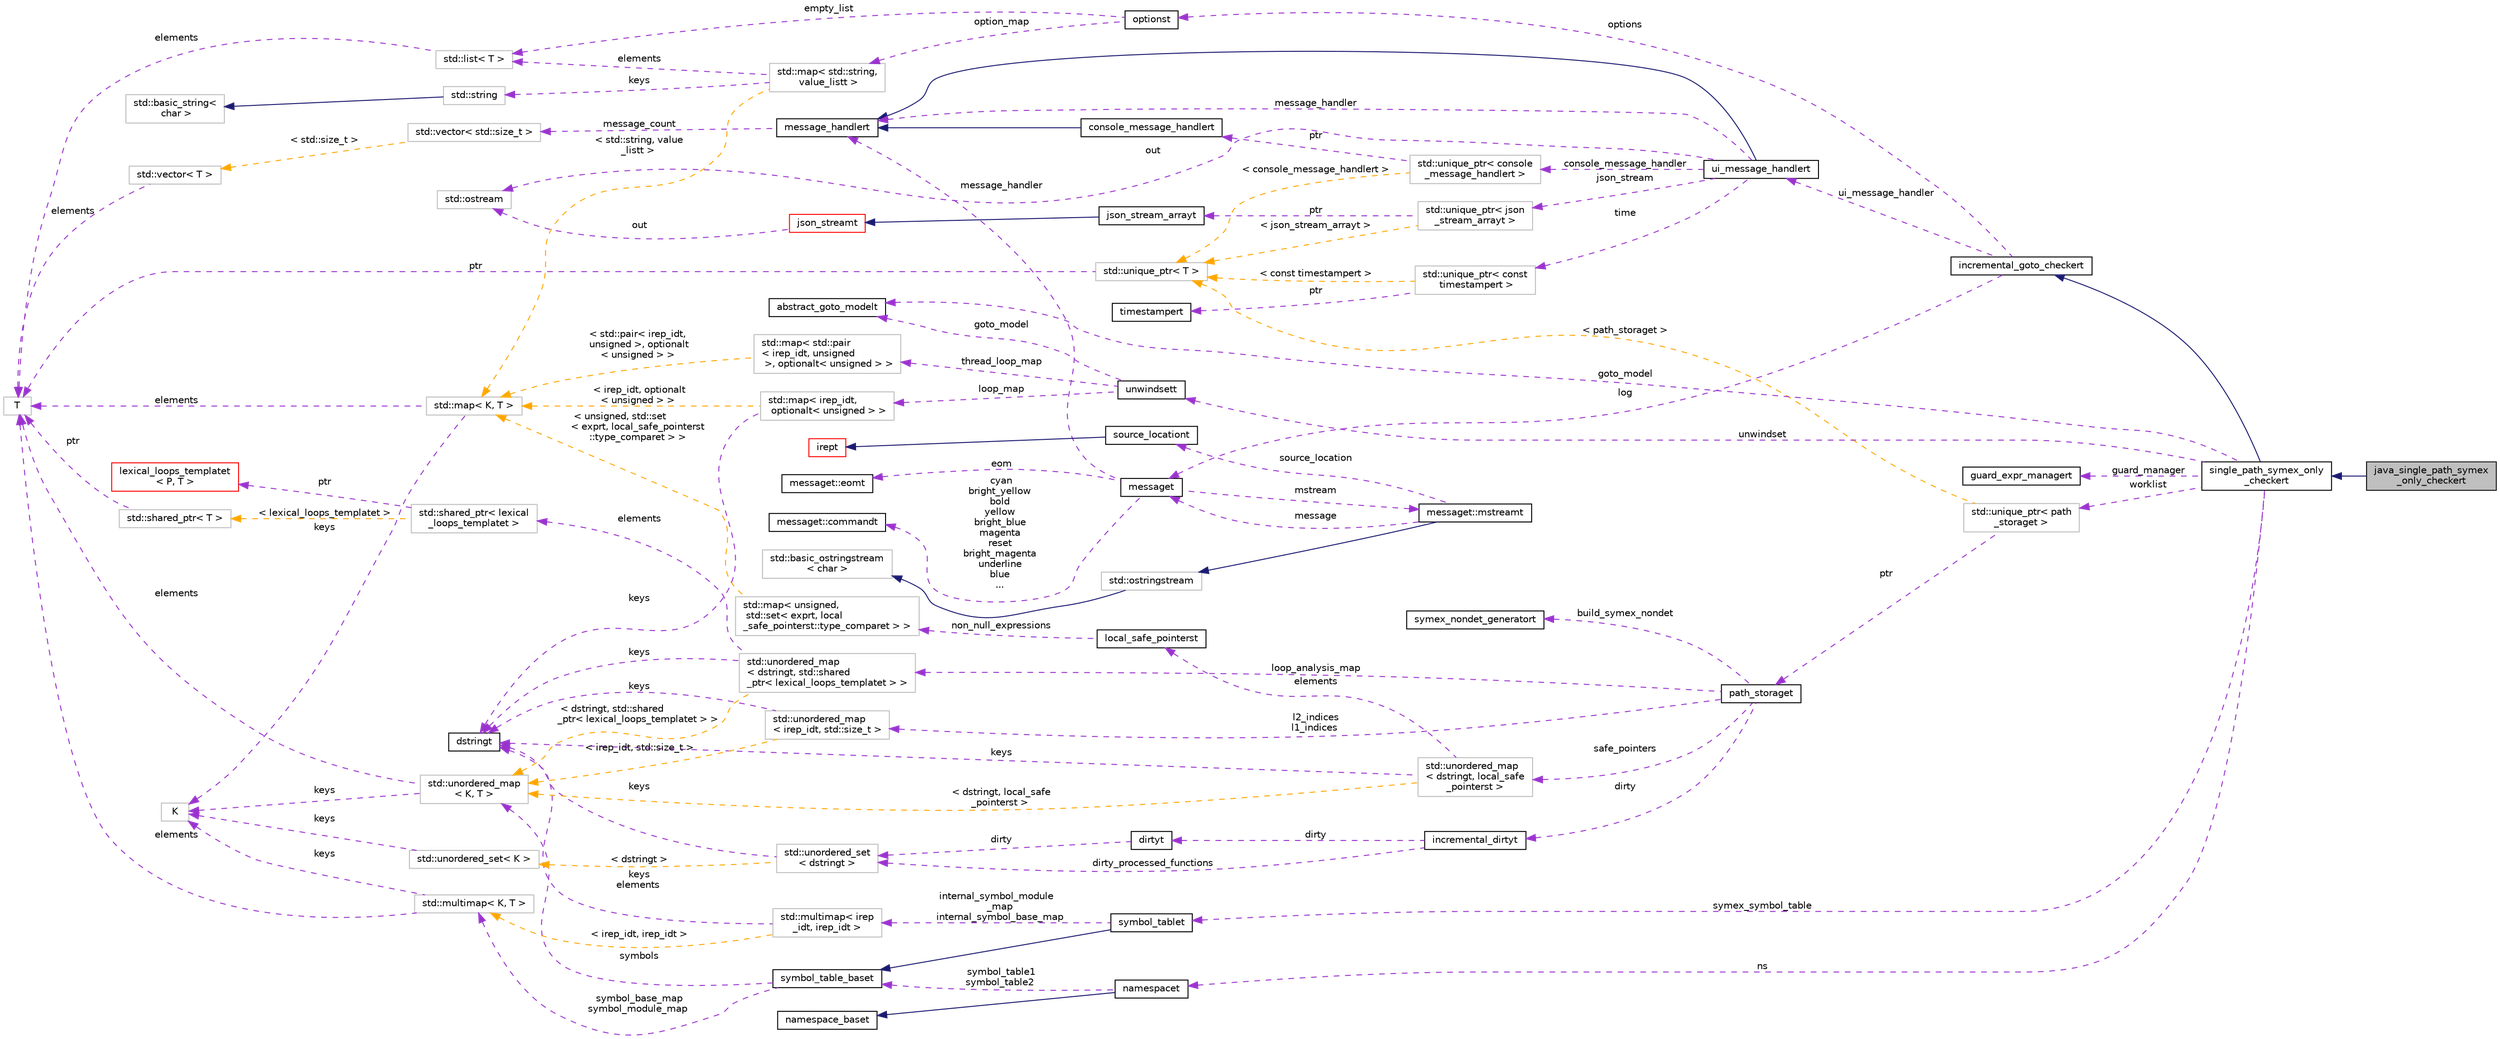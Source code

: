digraph "java_single_path_symex_only_checkert"
{
 // LATEX_PDF_SIZE
  bgcolor="transparent";
  edge [fontname="Helvetica",fontsize="10",labelfontname="Helvetica",labelfontsize="10"];
  node [fontname="Helvetica",fontsize="10",shape=record];
  rankdir="LR";
  Node1 [label="java_single_path_symex\l_only_checkert",height=0.2,width=0.4,color="black", fillcolor="grey75", style="filled", fontcolor="black",tooltip=" "];
  Node2 -> Node1 [dir="back",color="midnightblue",fontsize="10",style="solid",fontname="Helvetica"];
  Node2 [label="single_path_symex_only\l_checkert",height=0.2,width=0.4,color="black",URL="$classsingle__path__symex__only__checkert.html",tooltip="Uses goto-symex to generate a symex_target_equationt for each path."];
  Node3 -> Node2 [dir="back",color="midnightblue",fontsize="10",style="solid",fontname="Helvetica"];
  Node3 [label="incremental_goto_checkert",height=0.2,width=0.4,color="black",URL="$classincremental__goto__checkert.html",tooltip="An implementation of incremental_goto_checkert provides functionality for checking a set of propertie..."];
  Node4 -> Node3 [dir="back",color="darkorchid3",fontsize="10",style="dashed",label=" options" ,fontname="Helvetica"];
  Node4 [label="optionst",height=0.2,width=0.4,color="black",URL="$classoptionst.html",tooltip=" "];
  Node5 -> Node4 [dir="back",color="darkorchid3",fontsize="10",style="dashed",label=" empty_list" ,fontname="Helvetica"];
  Node5 [label="std::list\< T \>",height=0.2,width=0.4,color="grey75",tooltip="STL class."];
  Node6 -> Node5 [dir="back",color="darkorchid3",fontsize="10",style="dashed",label=" elements" ,fontname="Helvetica"];
  Node6 [label="T",height=0.2,width=0.4,color="grey75",tooltip=" "];
  Node7 -> Node4 [dir="back",color="darkorchid3",fontsize="10",style="dashed",label=" option_map" ,fontname="Helvetica"];
  Node7 [label="std::map\< std::string,\l value_listt \>",height=0.2,width=0.4,color="grey75",tooltip=" "];
  Node5 -> Node7 [dir="back",color="darkorchid3",fontsize="10",style="dashed",label=" elements" ,fontname="Helvetica"];
  Node8 -> Node7 [dir="back",color="darkorchid3",fontsize="10",style="dashed",label=" keys" ,fontname="Helvetica"];
  Node8 [label="std::string",height=0.2,width=0.4,color="grey75",tooltip="STL class."];
  Node9 -> Node8 [dir="back",color="midnightblue",fontsize="10",style="solid",fontname="Helvetica"];
  Node9 [label="std::basic_string\<\l char \>",height=0.2,width=0.4,color="grey75",tooltip="STL class."];
  Node10 -> Node7 [dir="back",color="orange",fontsize="10",style="dashed",label=" \< std::string, value\l_listt \>" ,fontname="Helvetica"];
  Node10 [label="std::map\< K, T \>",height=0.2,width=0.4,color="grey75",tooltip="STL class."];
  Node11 -> Node10 [dir="back",color="darkorchid3",fontsize="10",style="dashed",label=" keys" ,fontname="Helvetica"];
  Node11 [label="K",height=0.2,width=0.4,color="grey75",tooltip=" "];
  Node6 -> Node10 [dir="back",color="darkorchid3",fontsize="10",style="dashed",label=" elements" ,fontname="Helvetica"];
  Node12 -> Node3 [dir="back",color="darkorchid3",fontsize="10",style="dashed",label=" log" ,fontname="Helvetica"];
  Node12 [label="messaget",height=0.2,width=0.4,color="black",URL="$classmessaget.html",tooltip="Class that provides messages with a built-in verbosity 'level'."];
  Node13 -> Node12 [dir="back",color="darkorchid3",fontsize="10",style="dashed",label=" message_handler" ,fontname="Helvetica"];
  Node13 [label="message_handlert",height=0.2,width=0.4,color="black",URL="$classmessage__handlert.html",tooltip=" "];
  Node14 -> Node13 [dir="back",color="darkorchid3",fontsize="10",style="dashed",label=" message_count" ,fontname="Helvetica"];
  Node14 [label="std::vector\< std::size_t \>",height=0.2,width=0.4,color="grey75",tooltip=" "];
  Node15 -> Node14 [dir="back",color="orange",fontsize="10",style="dashed",label=" \< std::size_t \>" ,fontname="Helvetica"];
  Node15 [label="std::vector\< T \>",height=0.2,width=0.4,color="grey75",tooltip="STL class."];
  Node6 -> Node15 [dir="back",color="darkorchid3",fontsize="10",style="dashed",label=" elements" ,fontname="Helvetica"];
  Node16 -> Node12 [dir="back",color="darkorchid3",fontsize="10",style="dashed",label=" cyan\nbright_yellow\nbold\nyellow\nbright_blue\nmagenta\nreset\nbright_magenta\nunderline\nblue\n..." ,fontname="Helvetica"];
  Node16 [label="messaget::commandt",height=0.2,width=0.4,color="black",URL="$classmessaget_1_1commandt.html",tooltip=" "];
  Node17 -> Node12 [dir="back",color="darkorchid3",fontsize="10",style="dashed",label=" mstream" ,fontname="Helvetica"];
  Node17 [label="messaget::mstreamt",height=0.2,width=0.4,color="black",URL="$classmessaget_1_1mstreamt.html",tooltip=" "];
  Node18 -> Node17 [dir="back",color="midnightblue",fontsize="10",style="solid",fontname="Helvetica"];
  Node18 [label="std::ostringstream",height=0.2,width=0.4,color="grey75",tooltip="STL class."];
  Node19 -> Node18 [dir="back",color="midnightblue",fontsize="10",style="solid",fontname="Helvetica"];
  Node19 [label="std::basic_ostringstream\l\< char \>",height=0.2,width=0.4,color="grey75",tooltip="STL class."];
  Node12 -> Node17 [dir="back",color="darkorchid3",fontsize="10",style="dashed",label=" message" ,fontname="Helvetica"];
  Node23 -> Node17 [dir="back",color="darkorchid3",fontsize="10",style="dashed",label=" source_location" ,fontname="Helvetica"];
  Node23 [label="source_locationt",height=0.2,width=0.4,color="black",URL="$classsource__locationt.html",tooltip=" "];
  Node24 -> Node23 [dir="back",color="midnightblue",fontsize="10",style="solid",fontname="Helvetica"];
  Node24 [label="irept",height=0.2,width=0.4,color="red",URL="$classirept.html",tooltip="There are a large number of kinds of tree structured or tree-like data in CPROVER."];
  Node31 -> Node12 [dir="back",color="darkorchid3",fontsize="10",style="dashed",label=" eom" ,fontname="Helvetica"];
  Node31 [label="messaget::eomt",height=0.2,width=0.4,color="black",URL="$classmessaget_1_1eomt.html",tooltip=" "];
  Node32 -> Node3 [dir="back",color="darkorchid3",fontsize="10",style="dashed",label=" ui_message_handler" ,fontname="Helvetica"];
  Node32 [label="ui_message_handlert",height=0.2,width=0.4,color="black",URL="$classui__message__handlert.html",tooltip=" "];
  Node13 -> Node32 [dir="back",color="midnightblue",fontsize="10",style="solid",fontname="Helvetica"];
  Node13 -> Node32 [dir="back",color="darkorchid3",fontsize="10",style="dashed",label=" message_handler" ,fontname="Helvetica"];
  Node33 -> Node32 [dir="back",color="darkorchid3",fontsize="10",style="dashed",label=" json_stream" ,fontname="Helvetica"];
  Node33 [label="std::unique_ptr\< json\l_stream_arrayt \>",height=0.2,width=0.4,color="grey75",tooltip=" "];
  Node34 -> Node33 [dir="back",color="darkorchid3",fontsize="10",style="dashed",label=" ptr" ,fontname="Helvetica"];
  Node34 [label="json_stream_arrayt",height=0.2,width=0.4,color="black",URL="$classjson__stream__arrayt.html",tooltip="Provides methods for streaming JSON arrays."];
  Node35 -> Node34 [dir="back",color="midnightblue",fontsize="10",style="solid",fontname="Helvetica"];
  Node35 [label="json_streamt",height=0.2,width=0.4,color="red",URL="$classjson__streamt.html",tooltip="This class provides a facility for streaming JSON objects directly to the output instead of waiting f..."];
  Node41 -> Node35 [dir="back",color="darkorchid3",fontsize="10",style="dashed",label=" out" ,fontname="Helvetica"];
  Node41 [label="std::ostream",height=0.2,width=0.4,color="grey75",tooltip="STL class."];
  Node37 -> Node33 [dir="back",color="orange",fontsize="10",style="dashed",label=" \< json_stream_arrayt \>" ,fontname="Helvetica"];
  Node37 [label="std::unique_ptr\< T \>",height=0.2,width=0.4,color="grey75",tooltip="STL class."];
  Node6 -> Node37 [dir="back",color="darkorchid3",fontsize="10",style="dashed",label=" ptr" ,fontname="Helvetica"];
  Node43 -> Node32 [dir="back",color="darkorchid3",fontsize="10",style="dashed",label=" console_message_handler" ,fontname="Helvetica"];
  Node43 [label="std::unique_ptr\< console\l_message_handlert \>",height=0.2,width=0.4,color="grey75",tooltip=" "];
  Node44 -> Node43 [dir="back",color="darkorchid3",fontsize="10",style="dashed",label=" ptr" ,fontname="Helvetica"];
  Node44 [label="console_message_handlert",height=0.2,width=0.4,color="black",URL="$classconsole__message__handlert.html",tooltip=" "];
  Node13 -> Node44 [dir="back",color="midnightblue",fontsize="10",style="solid",fontname="Helvetica"];
  Node37 -> Node43 [dir="back",color="orange",fontsize="10",style="dashed",label=" \< console_message_handlert \>" ,fontname="Helvetica"];
  Node41 -> Node32 [dir="back",color="darkorchid3",fontsize="10",style="dashed",label=" out" ,fontname="Helvetica"];
  Node45 -> Node32 [dir="back",color="darkorchid3",fontsize="10",style="dashed",label=" time" ,fontname="Helvetica"];
  Node45 [label="std::unique_ptr\< const\l timestampert \>",height=0.2,width=0.4,color="grey75",tooltip=" "];
  Node46 -> Node45 [dir="back",color="darkorchid3",fontsize="10",style="dashed",label=" ptr" ,fontname="Helvetica"];
  Node46 [label="timestampert",height=0.2,width=0.4,color="black",URL="$classtimestampert.html",tooltip="Timestamp class hierarchy."];
  Node37 -> Node45 [dir="back",color="orange",fontsize="10",style="dashed",label=" \< const timestampert \>" ,fontname="Helvetica"];
  Node47 -> Node2 [dir="back",color="darkorchid3",fontsize="10",style="dashed",label=" worklist" ,fontname="Helvetica"];
  Node47 [label="std::unique_ptr\< path\l_storaget \>",height=0.2,width=0.4,color="grey75",tooltip=" "];
  Node48 -> Node47 [dir="back",color="darkorchid3",fontsize="10",style="dashed",label=" ptr" ,fontname="Helvetica"];
  Node48 [label="path_storaget",height=0.2,width=0.4,color="black",URL="$classpath__storaget.html",tooltip="Storage for symbolic execution paths to be resumed later."];
  Node49 -> Node48 [dir="back",color="darkorchid3",fontsize="10",style="dashed",label=" safe_pointers" ,fontname="Helvetica"];
  Node49 [label="std::unordered_map\l\< dstringt, local_safe\l_pointerst \>",height=0.2,width=0.4,color="grey75",tooltip=" "];
  Node29 -> Node49 [dir="back",color="darkorchid3",fontsize="10",style="dashed",label=" keys" ,fontname="Helvetica"];
  Node29 [label="dstringt",height=0.2,width=0.4,color="black",URL="$classdstringt.html",tooltip="dstringt has one field, an unsigned integer no which is an index into a static table of strings."];
  Node50 -> Node49 [dir="back",color="darkorchid3",fontsize="10",style="dashed",label=" elements" ,fontname="Helvetica"];
  Node50 [label="local_safe_pointerst",height=0.2,width=0.4,color="black",URL="$classlocal__safe__pointerst.html",tooltip="A very simple, cheap analysis to determine when dereference operations are trivially guarded by a che..."];
  Node51 -> Node50 [dir="back",color="darkorchid3",fontsize="10",style="dashed",label=" non_null_expressions" ,fontname="Helvetica"];
  Node51 [label="std::map\< unsigned,\l std::set\< exprt, local\l_safe_pointerst::type_comparet \> \>",height=0.2,width=0.4,color="grey75",tooltip=" "];
  Node10 -> Node51 [dir="back",color="orange",fontsize="10",style="dashed",label=" \< unsigned, std::set\l\< exprt, local_safe_pointerst\l::type_comparet \> \>" ,fontname="Helvetica"];
  Node55 -> Node49 [dir="back",color="orange",fontsize="10",style="dashed",label=" \< dstringt, local_safe\l_pointerst \>" ,fontname="Helvetica"];
  Node55 [label="std::unordered_map\l\< K, T \>",height=0.2,width=0.4,color="grey75",tooltip="STL class."];
  Node11 -> Node55 [dir="back",color="darkorchid3",fontsize="10",style="dashed",label=" keys" ,fontname="Helvetica"];
  Node6 -> Node55 [dir="back",color="darkorchid3",fontsize="10",style="dashed",label=" elements" ,fontname="Helvetica"];
  Node56 -> Node48 [dir="back",color="darkorchid3",fontsize="10",style="dashed",label=" dirty" ,fontname="Helvetica"];
  Node56 [label="incremental_dirtyt",height=0.2,width=0.4,color="black",URL="$classincremental__dirtyt.html",tooltip="Wrapper for dirtyt that permits incremental population, ensuring each function is analysed exactly on..."];
  Node57 -> Node56 [dir="back",color="darkorchid3",fontsize="10",style="dashed",label=" dirty_processed_functions" ,fontname="Helvetica"];
  Node57 [label="std::unordered_set\l\< dstringt \>",height=0.2,width=0.4,color="grey75",tooltip=" "];
  Node29 -> Node57 [dir="back",color="darkorchid3",fontsize="10",style="dashed",label=" keys" ,fontname="Helvetica"];
  Node58 -> Node57 [dir="back",color="orange",fontsize="10",style="dashed",label=" \< dstringt \>" ,fontname="Helvetica"];
  Node58 [label="std::unordered_set\< K \>",height=0.2,width=0.4,color="grey75",tooltip="STL class."];
  Node11 -> Node58 [dir="back",color="darkorchid3",fontsize="10",style="dashed",label=" keys" ,fontname="Helvetica"];
  Node59 -> Node56 [dir="back",color="darkorchid3",fontsize="10",style="dashed",label=" dirty" ,fontname="Helvetica"];
  Node59 [label="dirtyt",height=0.2,width=0.4,color="black",URL="$classdirtyt.html",tooltip="Dirty variables are ones which have their address taken so we can't reliably work out where they may ..."];
  Node57 -> Node59 [dir="back",color="darkorchid3",fontsize="10",style="dashed",label=" dirty" ,fontname="Helvetica"];
  Node60 -> Node48 [dir="back",color="darkorchid3",fontsize="10",style="dashed",label=" build_symex_nondet" ,fontname="Helvetica"];
  Node60 [label="symex_nondet_generatort",height=0.2,width=0.4,color="black",URL="$classsymex__nondet__generatort.html",tooltip="Functor generating fresh nondet symbols."];
  Node61 -> Node48 [dir="back",color="darkorchid3",fontsize="10",style="dashed",label=" loop_analysis_map" ,fontname="Helvetica"];
  Node61 [label="std::unordered_map\l\< dstringt, std::shared\l_ptr\< lexical_loops_templatet \> \>",height=0.2,width=0.4,color="grey75",tooltip=" "];
  Node62 -> Node61 [dir="back",color="darkorchid3",fontsize="10",style="dashed",label=" elements" ,fontname="Helvetica"];
  Node62 [label="std::shared_ptr\< lexical\l_loops_templatet \>",height=0.2,width=0.4,color="grey75",tooltip=" "];
  Node63 -> Node62 [dir="back",color="darkorchid3",fontsize="10",style="dashed",label=" ptr" ,fontname="Helvetica"];
  Node63 [label="lexical_loops_templatet\l\< P, T \>",height=0.2,width=0.4,color="red",URL="$classlexical__loops__templatet.html",tooltip="Main driver for working out if a class (normally goto_programt) has any lexical loops."];
  Node68 -> Node62 [dir="back",color="orange",fontsize="10",style="dashed",label=" \< lexical_loops_templatet \>" ,fontname="Helvetica"];
  Node68 [label="std::shared_ptr\< T \>",height=0.2,width=0.4,color="grey75",tooltip="STL class."];
  Node6 -> Node68 [dir="back",color="darkorchid3",fontsize="10",style="dashed",label=" ptr" ,fontname="Helvetica"];
  Node29 -> Node61 [dir="back",color="darkorchid3",fontsize="10",style="dashed",label=" keys" ,fontname="Helvetica"];
  Node55 -> Node61 [dir="back",color="orange",fontsize="10",style="dashed",label=" \< dstringt, std::shared\l_ptr\< lexical_loops_templatet \> \>" ,fontname="Helvetica"];
  Node69 -> Node48 [dir="back",color="darkorchid3",fontsize="10",style="dashed",label=" l2_indices\nl1_indices" ,fontname="Helvetica"];
  Node69 [label="std::unordered_map\l\< irep_idt, std::size_t \>",height=0.2,width=0.4,color="grey75",tooltip=" "];
  Node29 -> Node69 [dir="back",color="darkorchid3",fontsize="10",style="dashed",label=" keys" ,fontname="Helvetica"];
  Node55 -> Node69 [dir="back",color="orange",fontsize="10",style="dashed",label=" \< irep_idt, std::size_t \>" ,fontname="Helvetica"];
  Node37 -> Node47 [dir="back",color="orange",fontsize="10",style="dashed",label=" \< path_storaget \>" ,fontname="Helvetica"];
  Node70 -> Node2 [dir="back",color="darkorchid3",fontsize="10",style="dashed",label=" symex_symbol_table" ,fontname="Helvetica"];
  Node70 [label="symbol_tablet",height=0.2,width=0.4,color="black",URL="$classsymbol__tablet.html",tooltip="The symbol table."];
  Node71 -> Node70 [dir="back",color="midnightblue",fontsize="10",style="solid",fontname="Helvetica"];
  Node71 [label="symbol_table_baset",height=0.2,width=0.4,color="black",URL="$classsymbol__table__baset.html",tooltip="The symbol table base class interface."];
  Node72 -> Node71 [dir="back",color="darkorchid3",fontsize="10",style="dashed",label=" symbol_base_map\nsymbol_module_map" ,fontname="Helvetica"];
  Node72 [label="std::multimap\< K, T \>",height=0.2,width=0.4,color="grey75",tooltip="STL class."];
  Node11 -> Node72 [dir="back",color="darkorchid3",fontsize="10",style="dashed",label=" keys" ,fontname="Helvetica"];
  Node6 -> Node72 [dir="back",color="darkorchid3",fontsize="10",style="dashed",label=" elements" ,fontname="Helvetica"];
  Node55 -> Node71 [dir="back",color="darkorchid3",fontsize="10",style="dashed",label=" symbols" ,fontname="Helvetica"];
  Node73 -> Node70 [dir="back",color="darkorchid3",fontsize="10",style="dashed",label=" internal_symbol_module\l_map\ninternal_symbol_base_map" ,fontname="Helvetica"];
  Node73 [label="std::multimap\< irep\l_idt, irep_idt \>",height=0.2,width=0.4,color="grey75",tooltip=" "];
  Node29 -> Node73 [dir="back",color="darkorchid3",fontsize="10",style="dashed",label=" keys\nelements" ,fontname="Helvetica"];
  Node72 -> Node73 [dir="back",color="orange",fontsize="10",style="dashed",label=" \< irep_idt, irep_idt \>" ,fontname="Helvetica"];
  Node74 -> Node2 [dir="back",color="darkorchid3",fontsize="10",style="dashed",label=" guard_manager" ,fontname="Helvetica"];
  Node74 [label="guard_expr_managert",height=0.2,width=0.4,color="black",URL="$structguard__expr__managert.html",tooltip="This is unused by this implementation of guards, but can be used by other implementations of the same..."];
  Node75 -> Node2 [dir="back",color="darkorchid3",fontsize="10",style="dashed",label=" ns" ,fontname="Helvetica"];
  Node75 [label="namespacet",height=0.2,width=0.4,color="black",URL="$classnamespacet.html",tooltip="A namespacet is essentially one or two symbol tables bound together, to allow for symbol lookups in t..."];
  Node76 -> Node75 [dir="back",color="midnightblue",fontsize="10",style="solid",fontname="Helvetica"];
  Node76 [label="namespace_baset",height=0.2,width=0.4,color="black",URL="$classnamespace__baset.html",tooltip="Basic interface for a namespace."];
  Node71 -> Node75 [dir="back",color="darkorchid3",fontsize="10",style="dashed",label=" symbol_table1\nsymbol_table2" ,fontname="Helvetica"];
  Node77 -> Node2 [dir="back",color="darkorchid3",fontsize="10",style="dashed",label=" goto_model" ,fontname="Helvetica"];
  Node77 [label="abstract_goto_modelt",height=0.2,width=0.4,color="black",URL="$classabstract__goto__modelt.html",tooltip="Abstract interface to eager or lazy GOTO models."];
  Node78 -> Node2 [dir="back",color="darkorchid3",fontsize="10",style="dashed",label=" unwindset" ,fontname="Helvetica"];
  Node78 [label="unwindsett",height=0.2,width=0.4,color="black",URL="$classunwindsett.html",tooltip=" "];
  Node79 -> Node78 [dir="back",color="darkorchid3",fontsize="10",style="dashed",label=" thread_loop_map" ,fontname="Helvetica"];
  Node79 [label="std::map\< std::pair\l\< irep_idt, unsigned\l \>, optionalt\< unsigned \> \>",height=0.2,width=0.4,color="grey75",tooltip=" "];
  Node10 -> Node79 [dir="back",color="orange",fontsize="10",style="dashed",label=" \< std::pair\< irep_idt,\l unsigned \>, optionalt\l\< unsigned \> \>" ,fontname="Helvetica"];
  Node77 -> Node78 [dir="back",color="darkorchid3",fontsize="10",style="dashed",label=" goto_model" ,fontname="Helvetica"];
  Node80 -> Node78 [dir="back",color="darkorchid3",fontsize="10",style="dashed",label=" loop_map" ,fontname="Helvetica"];
  Node80 [label="std::map\< irep_idt,\l optionalt\< unsigned \> \>",height=0.2,width=0.4,color="grey75",tooltip=" "];
  Node29 -> Node80 [dir="back",color="darkorchid3",fontsize="10",style="dashed",label=" keys" ,fontname="Helvetica"];
  Node10 -> Node80 [dir="back",color="orange",fontsize="10",style="dashed",label=" \< irep_idt, optionalt\l\< unsigned \> \>" ,fontname="Helvetica"];
}
